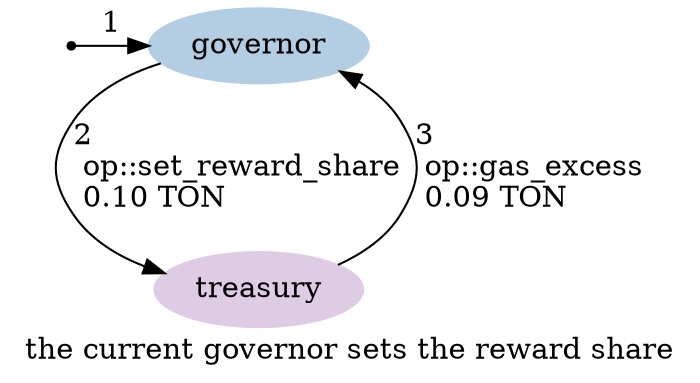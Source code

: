 digraph {
    label="the current governor sets the reward share"
    node [ colorscheme=pastel19 style=filled ]

    /* Entities */
    external [ shape=point ]
    governor [ color=2 ]
    treasury [ color=4 ]

    /* Relationships */
    external -> governor [ label="1" ]
    governor -> treasury [ label="2\l op::set_reward_share\l 0.10 TON\l" ]
    treasury -> governor [ label="3\l op::gas_excess\l 0.09 TON\l" ]

    /* Ranks */
    { rank=min external governor }
    { rank=max treasury }
}
